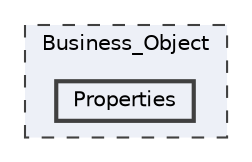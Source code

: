 digraph "Business_Object/Properties"
{
 // LATEX_PDF_SIZE
  bgcolor="transparent";
  edge [fontname=Helvetica,fontsize=10,labelfontname=Helvetica,labelfontsize=10];
  node [fontname=Helvetica,fontsize=10,shape=box,height=0.2,width=0.4];
  compound=true
  subgraph clusterdir_7589d12d3895134c517410668bb8782e {
    graph [ bgcolor="#edf0f7", pencolor="grey25", label="Business_Object", fontname=Helvetica,fontsize=10 style="filled,dashed", URL="dir_7589d12d3895134c517410668bb8782e.html",tooltip=""]
  dir_01995280df243424aa6936e1380aa507 [label="Properties", fillcolor="#edf0f7", color="grey25", style="filled,bold", URL="dir_01995280df243424aa6936e1380aa507.html",tooltip=""];
  }
}

